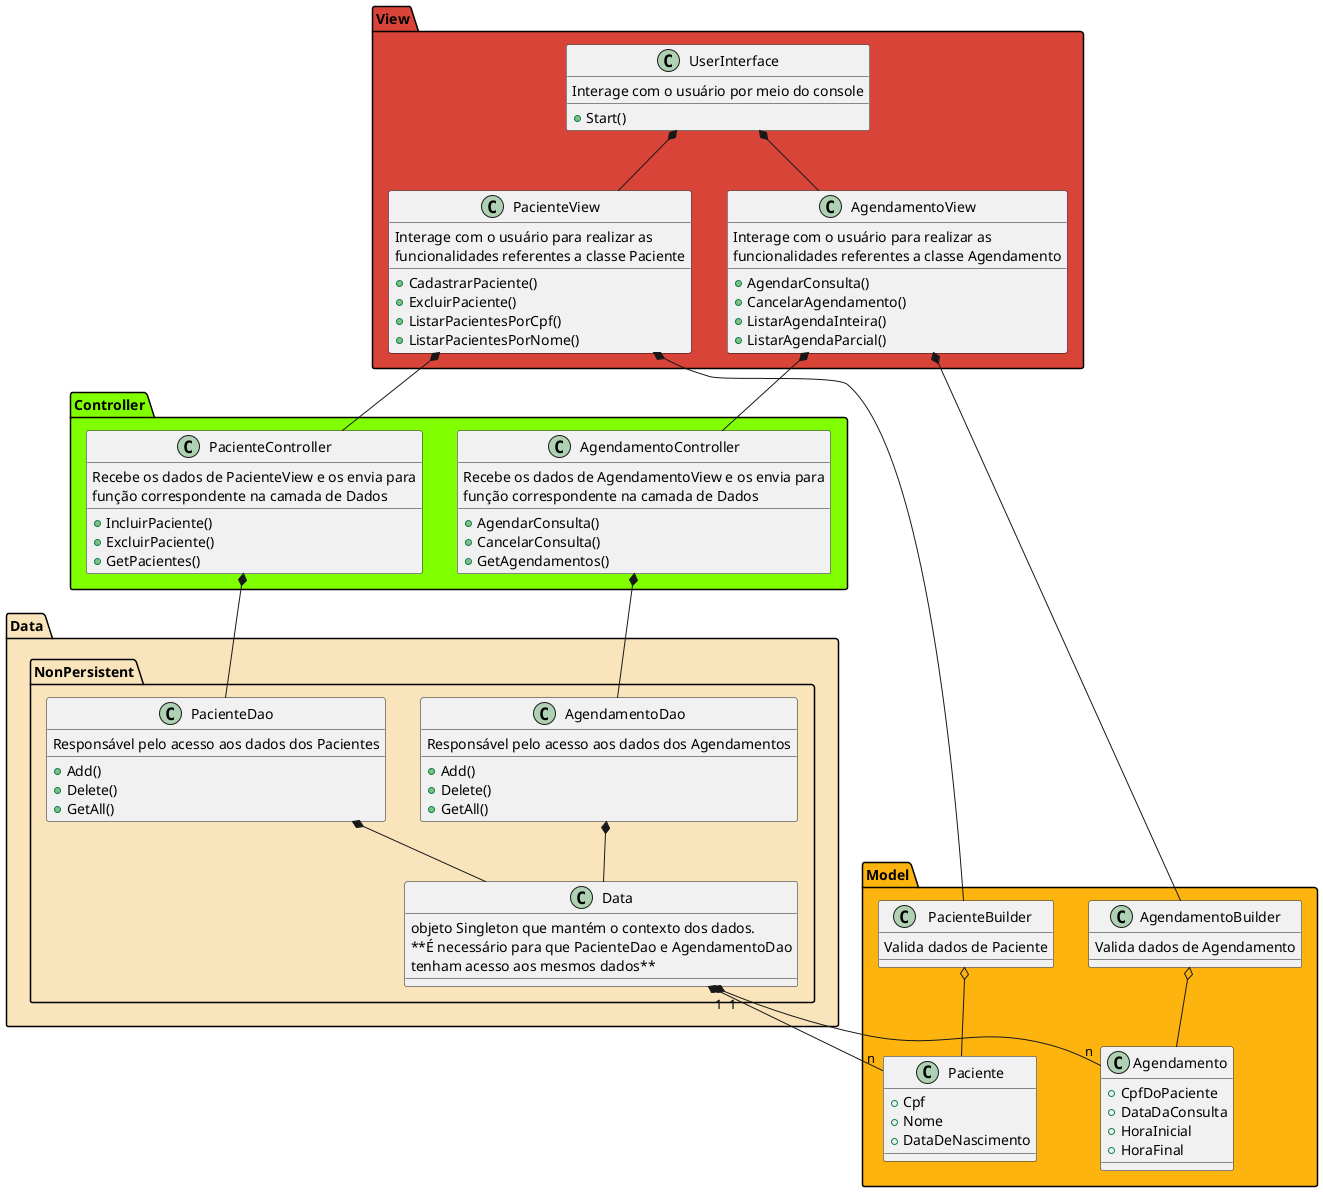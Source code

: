 @startuml

package Model #feb40f {
class "Agendamento" as ag {
+CpfDoPaciente
+DataDaConsulta
+HoraInicial
+HoraFinal
}
class agb as "AgendamentoBuilder"{
Valida dados de Agendamento
}
class pc as "Paciente" {
+Cpf
+Nome
+DataDeNascimento
}
class pcb as "  PacienteBuilder  " {
Valida dados de Paciente
}
}

package Controller #7FFF00 {

class "AgendamentoController" as agc {
Recebe os dados de AgendamentoView e os envia para 
função correspondente na camada de Dados 
+AgendarConsulta()
+CancelarConsulta()
+GetAgendamentos()
}
class pcc as "PacienteController" {
Recebe os dados de PacienteView e os envia para 
função correspondente na camada de Dados 
+IncluirPaciente()
+ExcluirPaciente()
+GetPacientes()
}
}

package View #D84437 {

class "PacienteView" as pv {
Interage com o usuário para realizar as 
funcionalidades referentes a classe Paciente
+CadastrarPaciente()
+ExcluirPaciente()
+ListarPacientesPorCpf()
+ListarPacientesPorNome()
}

class "AgendamentoView" as av {
Interage com o usuário para realizar as 
funcionalidades referentes a classe Agendamento
+AgendarConsulta()
+CancelarAgendamento()
+ListarAgendaInteira()
+ListarAgendaParcial()
}

class "UserInterface" as ui {
Interage com o usuário por meio do console
+Start()
}
}

package Data #F9E4BC {

package NonPersistent {

class "PacienteDao" as pd {
Responsável pelo acesso aos dados dos Pacientes
+Add()
+Delete()
+GetAll()
}
class "AgendamentoDao" as ad {
Responsável pelo acesso aos dados dos Agendamentos
+Add()
+Delete()
+GetAll()
}
class "Data" as dt {
objeto Singleton que mantém o contexto dos dados.
**É necessário para que PacienteDao e AgendamentoDao
tenham acesso aos mesmos dados**
}
}

pcb o-down- pc
agb o-down- ag

ui *-down- av
ui *-down- pv

pcc *-- pd
agc *-- ad

dt "1" *-- "n" pc
dt "1" *-- "n" ag

pv *-- pcc
av *-- agc


pv *--  pcb
av *-- agb

pd *-- dt
ad *-- dt

@enduml
